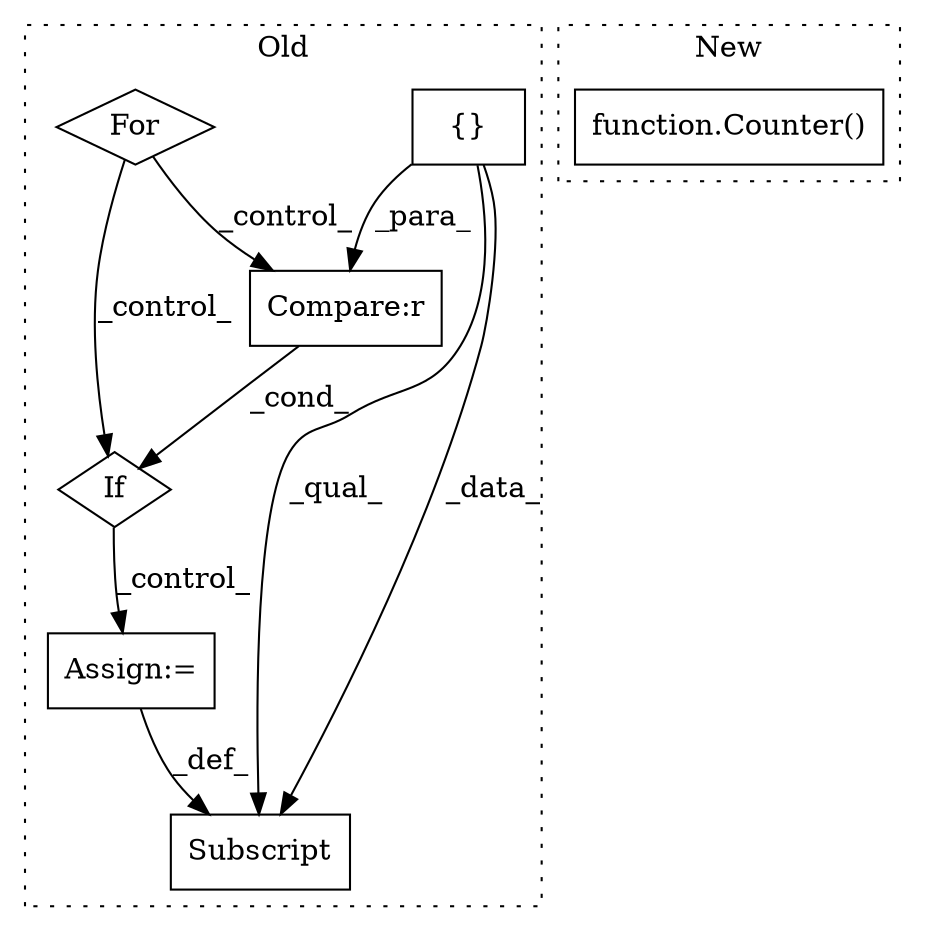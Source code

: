digraph G {
subgraph cluster0 {
1 [label="{}" a="95" s="1217,1218" l="2,1" shape="box"];
3 [label="If" a="96" s="1717" l="3" shape="diamond"];
4 [label="Subscript" a="63" s="1860,0" l="14,0" shape="box"];
5 [label="For" a="107" s="1471,1500" l="4,22" shape="diamond"];
6 [label="Compare:r" a="40" s="1720" l="16" shape="box"];
7 [label="Assign:=" a="68" s="1874" l="3" shape="box"];
label = "Old";
style="dotted";
}
subgraph cluster1 {
2 [label="function.Counter()" a="75" s="1229" l="9" shape="box"];
label = "New";
style="dotted";
}
1 -> 4 [label="_qual_"];
1 -> 4 [label="_data_"];
1 -> 6 [label="_para_"];
3 -> 7 [label="_control_"];
5 -> 6 [label="_control_"];
5 -> 3 [label="_control_"];
6 -> 3 [label="_cond_"];
7 -> 4 [label="_def_"];
}